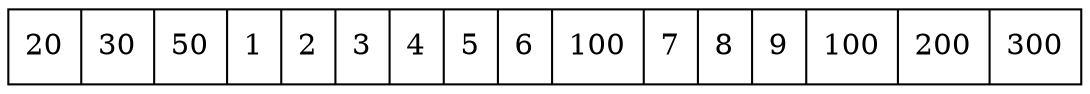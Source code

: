 digraph G{ node [shape = record ];
 rankdir=LR;X[label="{ 20|30|50|1|2|3|4|5|6|100|7|8|9|100|200|300}"]}
